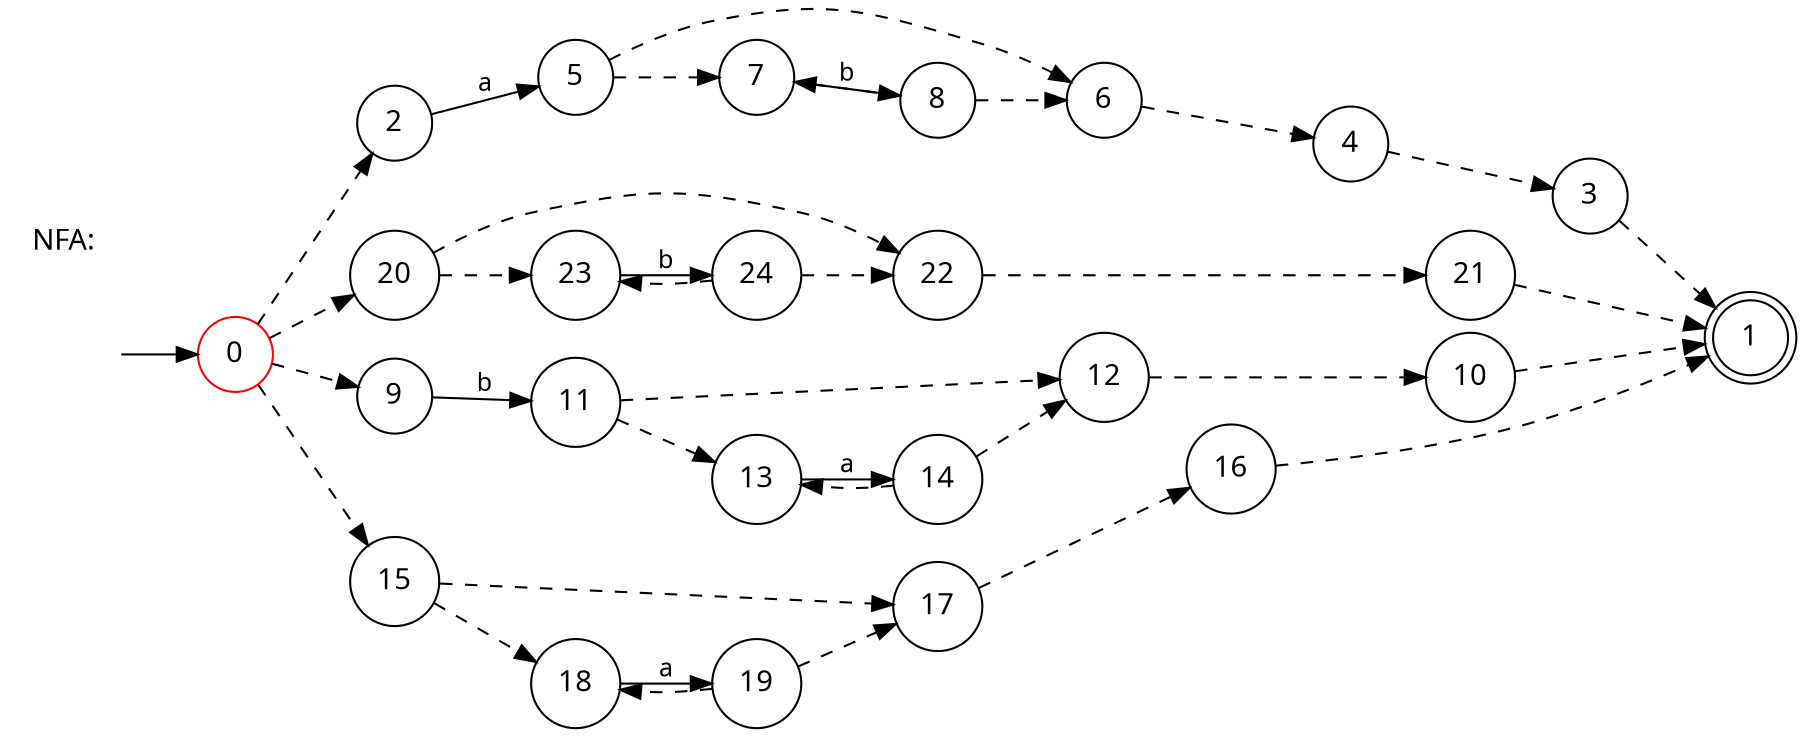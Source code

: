 digraph epsilon{
    rankdir=LR;
    fontsize= 14;
    node [shape = circle, fontname = "Microsoft YaHei", fontsize = 14];
    edge [fontname = "Microsoft YaHei", fontsize = 12];
    0 [color=red];
    ""[shape = "none"];
    "" -> 0;
	0 -> 2 [ style= "dashed" ];
	0 -> 20 [ style= "dashed" ];
	0 -> 9 [ style= "dashed" ];
	0 -> 15 [ style= "dashed" ];
	1 [ shape = doublecircle ];
	2 -> 5 [ label = "a" ];
	3 -> 1 [ style= "dashed" ];
	4 -> 3 [ style= "dashed" ];
	5 -> 6 [ style= "dashed" ];
	5 -> 7 [ style= "dashed" ];
	6 -> 4 [ style= "dashed" ];
	7 -> 8 [ label = "b" ];
	8 -> 6 [ style= "dashed" ];
	8 -> 7 [ style= "dashed" ];
	9 -> 11 [ label = "b" ];
	10 -> 1 [ style= "dashed" ];
	11 -> 12 [ style= "dashed" ];
	11 -> 13 [ style= "dashed" ];
	12 -> 10 [ style= "dashed" ];
	13 -> 14 [ label = "a" ];
	14 -> 12 [ style= "dashed" ];
	14 -> 13 [ style= "dashed" ];
	15 -> 17 [ style= "dashed" ];
	15 -> 18 [ style= "dashed" ];
	16 -> 1 [ style= "dashed" ];
	17 -> 16 [ style= "dashed" ];
	18 -> 19 [ label = "a" ];
	19 -> 17 [ style= "dashed" ];
	19 -> 18 [ style= "dashed" ];
	20 -> 22 [ style= "dashed" ];
	20 -> 23 [ style= "dashed" ];
	21 -> 1 [ style= "dashed" ];
	22 -> 21 [ style= "dashed" ];
	23 -> 24 [ label = "b" ];
	24 -> 22 [ style= "dashed" ];
	24 -> 23 [ style= "dashed" ];
    "NFA:" [ shape = plaintext ];
}
